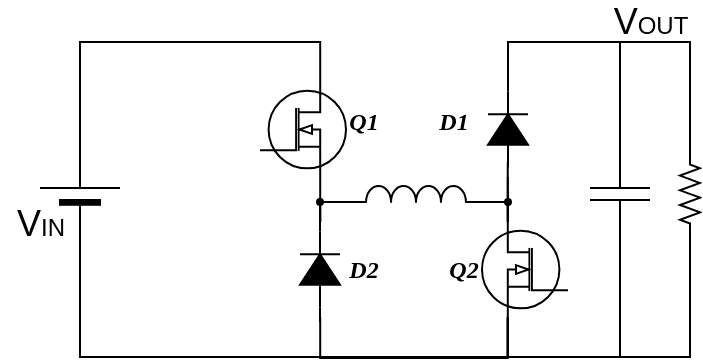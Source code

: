 <mxfile version="14.4.9" type="github">
  <diagram name="Page-1" id="7e0a89b8-554c-2b80-1dc8-d5c74ca68de4">
    <mxGraphModel dx="441" dy="476" grid="1" gridSize="10" guides="1" tooltips="1" connect="1" arrows="1" fold="1" page="1" pageScale="1" pageWidth="1100" pageHeight="850" background="#ffffff" math="0" shadow="0">
      <root>
        <mxCell id="0" />
        <mxCell id="1" parent="0" />
        <mxCell id="vQyk7njVp_EDFB5Mr1hZ-22" style="edgeStyle=orthogonalEdgeStyle;rounded=0;orthogonalLoop=1;jettySize=auto;html=1;exitX=0.7;exitY=0;exitDx=0;exitDy=0;exitPerimeter=0;entryX=1;entryY=0.5;entryDx=0;entryDy=0;entryPerimeter=0;endArrow=none;endFill=0;endSize=5;strokeColor=#000000;strokeWidth=1;" edge="1" parent="1" source="vQyk7njVp_EDFB5Mr1hZ-1" target="vQyk7njVp_EDFB5Mr1hZ-21">
          <mxGeometry relative="1" as="geometry" />
        </mxCell>
        <mxCell id="vQyk7njVp_EDFB5Mr1hZ-1" value="" style="verticalLabelPosition=bottom;shadow=0;dashed=0;align=center;html=1;verticalAlign=top;shape=mxgraph.electrical.mosfets1.n-channel_mosfet_1;strokeWidth=1;direction=west;flipH=1;flipV=1;" vertex="1" parent="1">
          <mxGeometry x="370" y="560" width="43" height="47.5" as="geometry" />
        </mxCell>
        <mxCell id="vQyk7njVp_EDFB5Mr1hZ-7" style="edgeStyle=orthogonalEdgeStyle;rounded=0;orthogonalLoop=1;jettySize=auto;html=1;exitX=0.7;exitY=0;exitDx=0;exitDy=0;exitPerimeter=0;entryX=0.7;entryY=1;entryDx=0;entryDy=0;entryPerimeter=0;endArrow=none;endFill=0;endSize=5;strokeColor=#000000;strokeWidth=1;" edge="1" parent="1" target="vQyk7njVp_EDFB5Mr1hZ-1">
          <mxGeometry relative="1" as="geometry">
            <mxPoint x="400.1" y="630" as="sourcePoint" />
          </mxGeometry>
        </mxCell>
        <mxCell id="vQyk7njVp_EDFB5Mr1hZ-20" style="edgeStyle=orthogonalEdgeStyle;rounded=0;orthogonalLoop=1;jettySize=auto;html=1;exitX=0.7;exitY=1;exitDx=0;exitDy=0;exitPerimeter=0;entryX=0.7;entryY=1;entryDx=0;entryDy=0;entryPerimeter=0;endArrow=none;endFill=0;endSize=5;strokeColor=#000000;strokeWidth=1;" edge="1" parent="1" target="vQyk7njVp_EDFB5Mr1hZ-4">
          <mxGeometry relative="1" as="geometry">
            <mxPoint x="400.1" y="677.5" as="sourcePoint" />
            <Array as="points">
              <mxPoint x="400" y="698" />
              <mxPoint x="494" y="698" />
            </Array>
          </mxGeometry>
        </mxCell>
        <mxCell id="vQyk7njVp_EDFB5Mr1hZ-9" style="edgeStyle=orthogonalEdgeStyle;rounded=0;orthogonalLoop=1;jettySize=auto;html=1;exitX=0.7;exitY=0;exitDx=0;exitDy=0;exitPerimeter=0;entryX=0.7;entryY=1;entryDx=0;entryDy=0;entryPerimeter=0;endArrow=none;endFill=0;endSize=5;strokeColor=#000000;strokeWidth=1;" edge="1" parent="1" source="vQyk7njVp_EDFB5Mr1hZ-4">
          <mxGeometry relative="1" as="geometry">
            <mxPoint x="493.9" y="607.5" as="targetPoint" />
          </mxGeometry>
        </mxCell>
        <mxCell id="vQyk7njVp_EDFB5Mr1hZ-36" style="edgeStyle=orthogonalEdgeStyle;rounded=0;orthogonalLoop=1;jettySize=auto;html=1;exitX=0.7;exitY=1;exitDx=0;exitDy=0;exitPerimeter=0;entryX=1;entryY=0.5;entryDx=0;entryDy=0;entryPerimeter=0;endArrow=none;endFill=0;endSize=5;strokeColor=#000000;strokeWidth=1;" edge="1" parent="1" source="vQyk7njVp_EDFB5Mr1hZ-4" target="vQyk7njVp_EDFB5Mr1hZ-33">
          <mxGeometry relative="1" as="geometry" />
        </mxCell>
        <mxCell id="vQyk7njVp_EDFB5Mr1hZ-41" style="edgeStyle=orthogonalEdgeStyle;rounded=0;orthogonalLoop=1;jettySize=auto;html=1;exitX=0.7;exitY=0;exitDx=0;exitDy=0;exitPerimeter=0;entryX=0.072;entryY=0.494;entryDx=0;entryDy=0;entryPerimeter=0;endArrow=none;endFill=0;endSize=5;strokeColor=#000000;strokeWidth=1;" edge="1" parent="1" source="vQyk7njVp_EDFB5Mr1hZ-4" target="vQyk7njVp_EDFB5Mr1hZ-40">
          <mxGeometry relative="1" as="geometry" />
        </mxCell>
        <mxCell id="vQyk7njVp_EDFB5Mr1hZ-4" value="" style="verticalLabelPosition=bottom;shadow=0;dashed=0;align=center;html=1;verticalAlign=top;shape=mxgraph.electrical.mosfets1.n-channel_mosfet_1;strokeWidth=1;direction=west;flipH=0;flipV=1;" vertex="1" parent="1">
          <mxGeometry x="481" y="630" width="43" height="47.5" as="geometry" />
        </mxCell>
        <mxCell id="vQyk7njVp_EDFB5Mr1hZ-18" style="edgeStyle=orthogonalEdgeStyle;rounded=0;orthogonalLoop=1;jettySize=auto;html=1;exitX=0;exitY=1;exitDx=0;exitDy=0;exitPerimeter=0;entryX=0.7;entryY=0;entryDx=0;entryDy=0;entryPerimeter=0;endArrow=none;endFill=0;endSize=5;strokeColor=#000000;strokeWidth=1;" edge="1" parent="1">
          <mxGeometry relative="1" as="geometry">
            <mxPoint x="421" y="620.0" as="sourcePoint" />
            <mxPoint x="400.1" y="630" as="targetPoint" />
          </mxGeometry>
        </mxCell>
        <mxCell id="vQyk7njVp_EDFB5Mr1hZ-19" style="edgeStyle=orthogonalEdgeStyle;rounded=0;orthogonalLoop=1;jettySize=auto;html=1;exitX=1;exitY=1;exitDx=0;exitDy=0;exitPerimeter=0;entryX=0.7;entryY=0;entryDx=0;entryDy=0;entryPerimeter=0;endArrow=none;endFill=0;endSize=5;strokeColor=#000000;strokeWidth=1;" edge="1" parent="1" target="vQyk7njVp_EDFB5Mr1hZ-4">
          <mxGeometry relative="1" as="geometry">
            <mxPoint x="476" y="620.0" as="sourcePoint" />
          </mxGeometry>
        </mxCell>
        <mxCell id="vQyk7njVp_EDFB5Mr1hZ-6" value="" style="pointerEvents=1;verticalLabelPosition=bottom;shadow=0;dashed=0;align=center;html=1;verticalAlign=top;shape=mxgraph.electrical.inductors.inductor_3;strokeWidth=1;direction=east;" vertex="1" parent="1">
          <mxGeometry x="409" y="612" width="78" height="8" as="geometry" />
        </mxCell>
        <mxCell id="vQyk7njVp_EDFB5Mr1hZ-14" value="" style="ellipse;whiteSpace=wrap;html=1;aspect=fixed;shadow=0;dashed=0;strokeWidth=2;" vertex="1" parent="1">
          <mxGeometry x="399" y="619" width="2" height="2" as="geometry" />
        </mxCell>
        <mxCell id="vQyk7njVp_EDFB5Mr1hZ-15" value="" style="ellipse;whiteSpace=wrap;html=1;aspect=fixed;shadow=0;dashed=0;strokeWidth=2;" vertex="1" parent="1">
          <mxGeometry x="493" y="619" width="2" height="2" as="geometry" />
        </mxCell>
        <mxCell id="vQyk7njVp_EDFB5Mr1hZ-48" style="edgeStyle=orthogonalEdgeStyle;rounded=0;orthogonalLoop=1;jettySize=auto;html=1;exitX=0;exitY=0.5;exitDx=0;exitDy=0;exitPerimeter=0;entryX=0.7;entryY=1;entryDx=0;entryDy=0;entryPerimeter=0;endArrow=none;endFill=0;endSize=5;strokeColor=#000000;strokeWidth=1;" edge="1" parent="1" source="vQyk7njVp_EDFB5Mr1hZ-21" target="vQyk7njVp_EDFB5Mr1hZ-4">
          <mxGeometry relative="1" as="geometry" />
        </mxCell>
        <mxCell id="vQyk7njVp_EDFB5Mr1hZ-21" value="" style="verticalLabelPosition=bottom;shadow=0;dashed=0;align=center;fillColor=#000000;html=1;verticalAlign=top;strokeWidth=1;shape=mxgraph.electrical.miscellaneous.monocell_battery;rounded=1;comic=0;labelBackgroundColor=none;fontFamily=Verdana;fontSize=12;flipH=1;direction=north;" vertex="1" parent="1">
          <mxGeometry x="260" y="586" width="40" height="60" as="geometry" />
        </mxCell>
        <mxCell id="vQyk7njVp_EDFB5Mr1hZ-24" value="&lt;font style=&quot;font-size: 18px&quot;&gt;V&lt;/font&gt;&lt;font style=&quot;font-size: 12px&quot;&gt;IN&lt;/font&gt;" style="text;html=1;align=center;verticalAlign=middle;resizable=0;points=[];autosize=1;" vertex="1" parent="1">
          <mxGeometry x="240" y="621" width="40" height="20" as="geometry" />
        </mxCell>
        <mxCell id="vQyk7njVp_EDFB5Mr1hZ-25" value="&lt;font face=&quot;Times New Roman&quot;&gt;&lt;i&gt;&lt;b&gt;Q1&lt;/b&gt;&lt;/i&gt;&lt;/font&gt;" style="text;html=1;strokeColor=none;fillColor=none;align=center;verticalAlign=middle;whiteSpace=wrap;rounded=0;" vertex="1" parent="1">
          <mxGeometry x="402" y="570" width="40" height="20" as="geometry" />
        </mxCell>
        <mxCell id="vQyk7njVp_EDFB5Mr1hZ-28" value="&lt;font face=&quot;Times New Roman&quot;&gt;&lt;i&gt;&lt;b&gt;Q2&lt;/b&gt;&lt;/i&gt;&lt;/font&gt;" style="text;html=1;strokeColor=none;fillColor=none;align=center;verticalAlign=middle;whiteSpace=wrap;rounded=0;" vertex="1" parent="1">
          <mxGeometry x="452" y="643.75" width="40" height="20" as="geometry" />
        </mxCell>
        <mxCell id="vQyk7njVp_EDFB5Mr1hZ-31" style="edgeStyle=orthogonalEdgeStyle;rounded=0;orthogonalLoop=1;jettySize=auto;html=1;exitX=1;exitY=0.5;exitDx=0;exitDy=0;exitPerimeter=0;endArrow=none;endFill=0;endSize=5;strokeColor=#000000;strokeWidth=1;entryX=0.7;entryY=1;entryDx=0;entryDy=0;entryPerimeter=0;" edge="1" parent="1" source="vQyk7njVp_EDFB5Mr1hZ-29" target="vQyk7njVp_EDFB5Mr1hZ-4">
          <mxGeometry relative="1" as="geometry">
            <mxPoint x="520" y="700" as="targetPoint" />
          </mxGeometry>
        </mxCell>
        <mxCell id="vQyk7njVp_EDFB5Mr1hZ-29" value="" style="pointerEvents=1;verticalLabelPosition=bottom;shadow=0;dashed=0;align=center;html=1;verticalAlign=top;shape=mxgraph.electrical.capacitors.capacitor_1;direction=south;" vertex="1" parent="1">
          <mxGeometry x="535" y="586" width="30" height="60" as="geometry" />
        </mxCell>
        <mxCell id="vQyk7njVp_EDFB5Mr1hZ-34" style="edgeStyle=orthogonalEdgeStyle;rounded=0;orthogonalLoop=1;jettySize=auto;html=1;exitX=0;exitY=0.5;exitDx=0;exitDy=0;exitPerimeter=0;entryX=0;entryY=0.5;entryDx=0;entryDy=0;entryPerimeter=0;endArrow=none;endFill=0;endSize=5;strokeColor=#000000;strokeWidth=1;" edge="1" parent="1" source="vQyk7njVp_EDFB5Mr1hZ-33" target="vQyk7njVp_EDFB5Mr1hZ-29">
          <mxGeometry relative="1" as="geometry">
            <Array as="points">
              <mxPoint x="585" y="540" />
              <mxPoint x="550" y="540" />
            </Array>
          </mxGeometry>
        </mxCell>
        <mxCell id="vQyk7njVp_EDFB5Mr1hZ-33" value="" style="pointerEvents=1;verticalLabelPosition=bottom;shadow=0;dashed=0;align=center;html=1;verticalAlign=top;shape=mxgraph.electrical.resistors.resistor_2;strokeWidth=1;direction=south;" vertex="1" parent="1">
          <mxGeometry x="580" y="593" width="10" height="46" as="geometry" />
        </mxCell>
        <mxCell id="vQyk7njVp_EDFB5Mr1hZ-37" value="&lt;font style=&quot;font-size: 18px&quot;&gt;V&lt;/font&gt;&lt;font style=&quot;font-size: 12px&quot;&gt;OUT&lt;/font&gt;" style="text;html=1;align=center;verticalAlign=middle;resizable=0;points=[];autosize=1;" vertex="1" parent="1">
          <mxGeometry x="540" y="520" width="50" height="20" as="geometry" />
        </mxCell>
        <mxCell id="vQyk7njVp_EDFB5Mr1hZ-44" style="edgeStyle=orthogonalEdgeStyle;rounded=0;orthogonalLoop=1;jettySize=auto;html=1;exitX=0;exitY=0.5;exitDx=0;exitDy=0;exitPerimeter=0;endArrow=none;endFill=0;endSize=5;strokeColor=#000000;strokeWidth=1;" edge="1" parent="1" source="vQyk7njVp_EDFB5Mr1hZ-38">
          <mxGeometry relative="1" as="geometry">
            <mxPoint x="400" y="680" as="targetPoint" />
          </mxGeometry>
        </mxCell>
        <mxCell id="vQyk7njVp_EDFB5Mr1hZ-45" style="edgeStyle=orthogonalEdgeStyle;rounded=0;orthogonalLoop=1;jettySize=auto;html=1;exitX=1;exitY=0.5;exitDx=0;exitDy=0;exitPerimeter=0;entryX=0.5;entryY=1;entryDx=0;entryDy=0;endArrow=none;endFill=0;endSize=5;strokeColor=#000000;strokeWidth=1;" edge="1" parent="1" source="vQyk7njVp_EDFB5Mr1hZ-38" target="vQyk7njVp_EDFB5Mr1hZ-14">
          <mxGeometry relative="1" as="geometry" />
        </mxCell>
        <mxCell id="vQyk7njVp_EDFB5Mr1hZ-38" value="" style="pointerEvents=1;fillColor=strokeColor;verticalLabelPosition=bottom;shadow=0;dashed=0;align=center;html=1;verticalAlign=top;shape=mxgraph.electrical.diodes.diode;direction=north;" vertex="1" parent="1">
          <mxGeometry x="390" y="634.75" width="20" height="38" as="geometry" />
        </mxCell>
        <mxCell id="vQyk7njVp_EDFB5Mr1hZ-42" style="edgeStyle=orthogonalEdgeStyle;rounded=0;orthogonalLoop=1;jettySize=auto;html=1;exitX=1;exitY=0.5;exitDx=0;exitDy=0;exitPerimeter=0;entryX=0;entryY=0.5;entryDx=0;entryDy=0;entryPerimeter=0;endArrow=none;endFill=0;endSize=5;strokeColor=#000000;strokeWidth=1;" edge="1" parent="1" source="vQyk7njVp_EDFB5Mr1hZ-40" target="vQyk7njVp_EDFB5Mr1hZ-29">
          <mxGeometry relative="1" as="geometry">
            <Array as="points">
              <mxPoint x="494" y="540" />
              <mxPoint x="550" y="540" />
            </Array>
          </mxGeometry>
        </mxCell>
        <mxCell id="vQyk7njVp_EDFB5Mr1hZ-40" value="" style="pointerEvents=1;fillColor=strokeColor;verticalLabelPosition=bottom;shadow=0;dashed=0;align=center;html=1;verticalAlign=top;shape=mxgraph.electrical.diodes.diode;direction=north;" vertex="1" parent="1">
          <mxGeometry x="484" y="564.75" width="20" height="38" as="geometry" />
        </mxCell>
        <mxCell id="vQyk7njVp_EDFB5Mr1hZ-49" value="&lt;font face=&quot;Times New Roman&quot;&gt;&lt;i&gt;&lt;b&gt;D1&lt;/b&gt;&lt;/i&gt;&lt;/font&gt;" style="text;html=1;strokeColor=none;fillColor=none;align=center;verticalAlign=middle;whiteSpace=wrap;rounded=0;" vertex="1" parent="1">
          <mxGeometry x="447" y="570" width="40" height="20" as="geometry" />
        </mxCell>
        <mxCell id="vQyk7njVp_EDFB5Mr1hZ-50" value="&lt;font face=&quot;Times New Roman&quot;&gt;&lt;i&gt;&lt;b&gt;D2&lt;/b&gt;&lt;/i&gt;&lt;/font&gt;" style="text;html=1;strokeColor=none;fillColor=none;align=center;verticalAlign=middle;whiteSpace=wrap;rounded=0;" vertex="1" parent="1">
          <mxGeometry x="402" y="643.75" width="40" height="20" as="geometry" />
        </mxCell>
      </root>
    </mxGraphModel>
  </diagram>
</mxfile>
